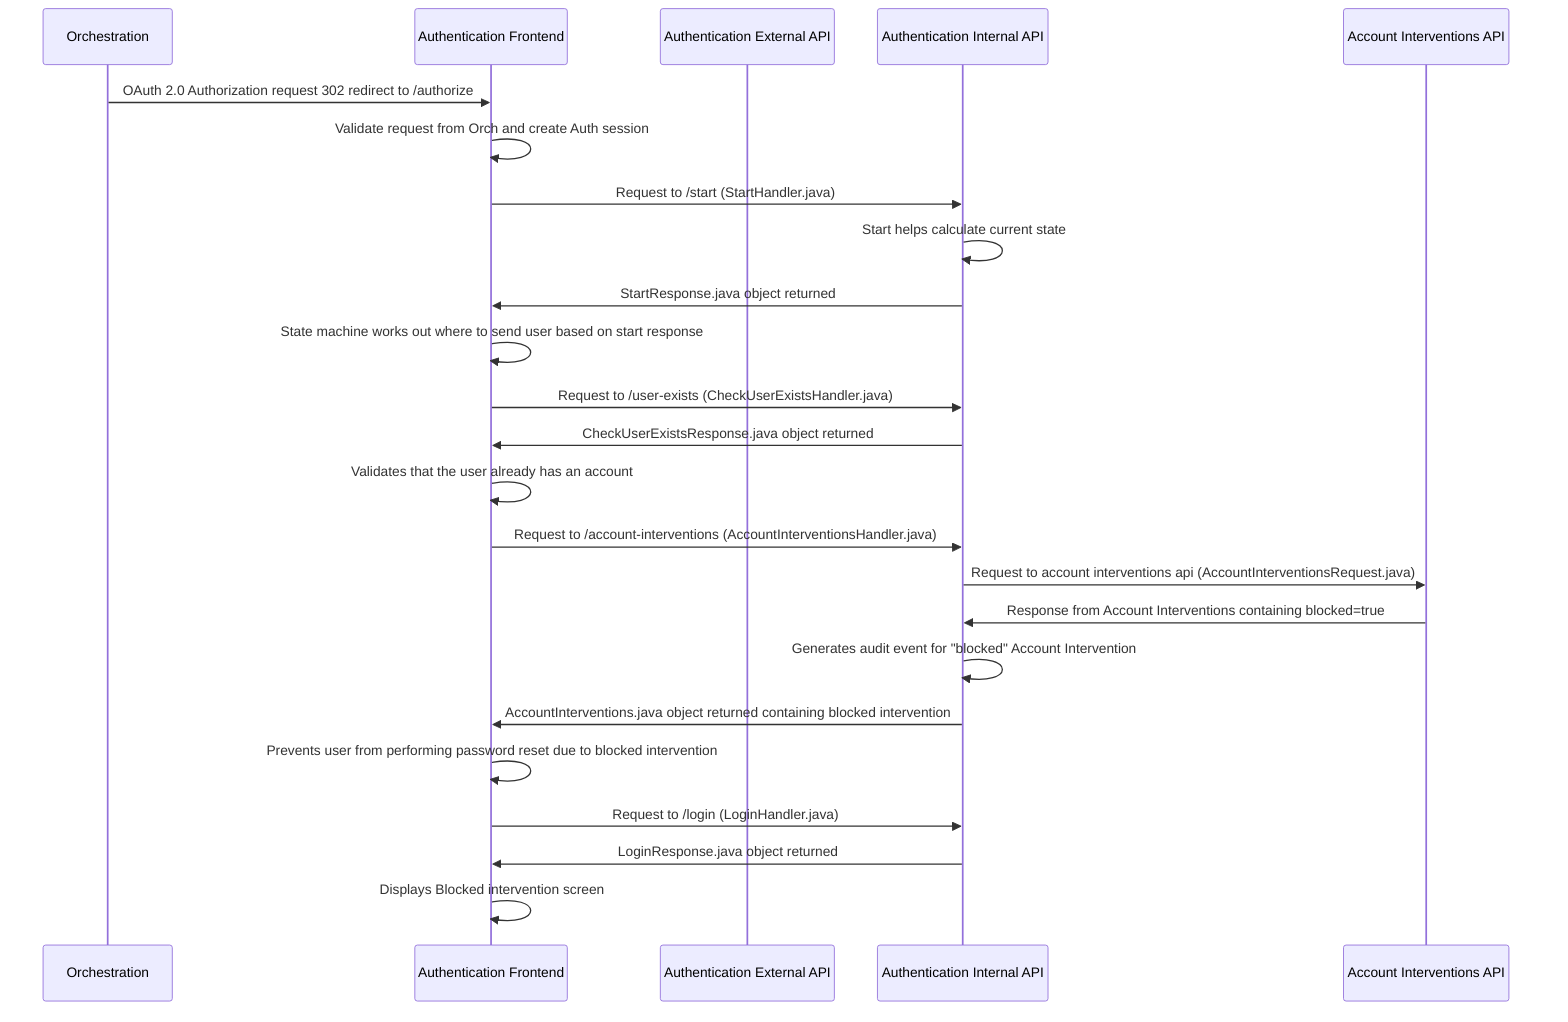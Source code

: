sequenceDiagram
    participant orch_api as Orchestration
    participant auth_frontend as Authentication Frontend
    participant auth_external_api as Authentication External API
    participant auth_internal_api as Authentication Internal API
    participant account_interventions as Account Interventions API    
    orch_api ->> auth_frontend : OAuth 2.0 Authorization request 302 redirect to /authorize
    auth_frontend ->> auth_frontend : Validate request from Orch and create Auth session 
    auth_frontend ->> auth_internal_api : Request to /start (StartHandler.java)
    auth_internal_api ->> auth_internal_api : Start helps calculate current state
    auth_internal_api ->> auth_frontend : StartResponse.java object returned
    auth_frontend ->> auth_frontend : State machine works out where to send user based on start response
    auth_frontend ->> auth_internal_api : Request to /user-exists (CheckUserExistsHandler.java)
    auth_internal_api ->> auth_frontend: CheckUserExistsResponse.java object returned
    auth_frontend ->> auth_frontend: Validates that the user already has an account
    auth_frontend ->> auth_internal_api : Request to /account-interventions (AccountInterventionsHandler.java)
    auth_internal_api ->> account_interventions : Request to account interventions api (AccountInterventionsRequest.java)
    account_interventions ->> auth_internal_api : Response from Account Interventions containing blocked=true
    auth_internal_api ->> auth_internal_api : Generates audit event for "blocked" Account Intervention
    auth_internal_api ->> auth_frontend: AccountInterventions.java object returned containing blocked intervention
    auth_frontend ->> auth_frontend: Prevents user from performing password reset due to blocked intervention
    auth_frontend ->> auth_internal_api : Request to /login (LoginHandler.java)
    auth_internal_api ->> auth_frontend: LoginResponse.java object returned
    auth_frontend ->> auth_frontend : Displays Blocked intervention screen